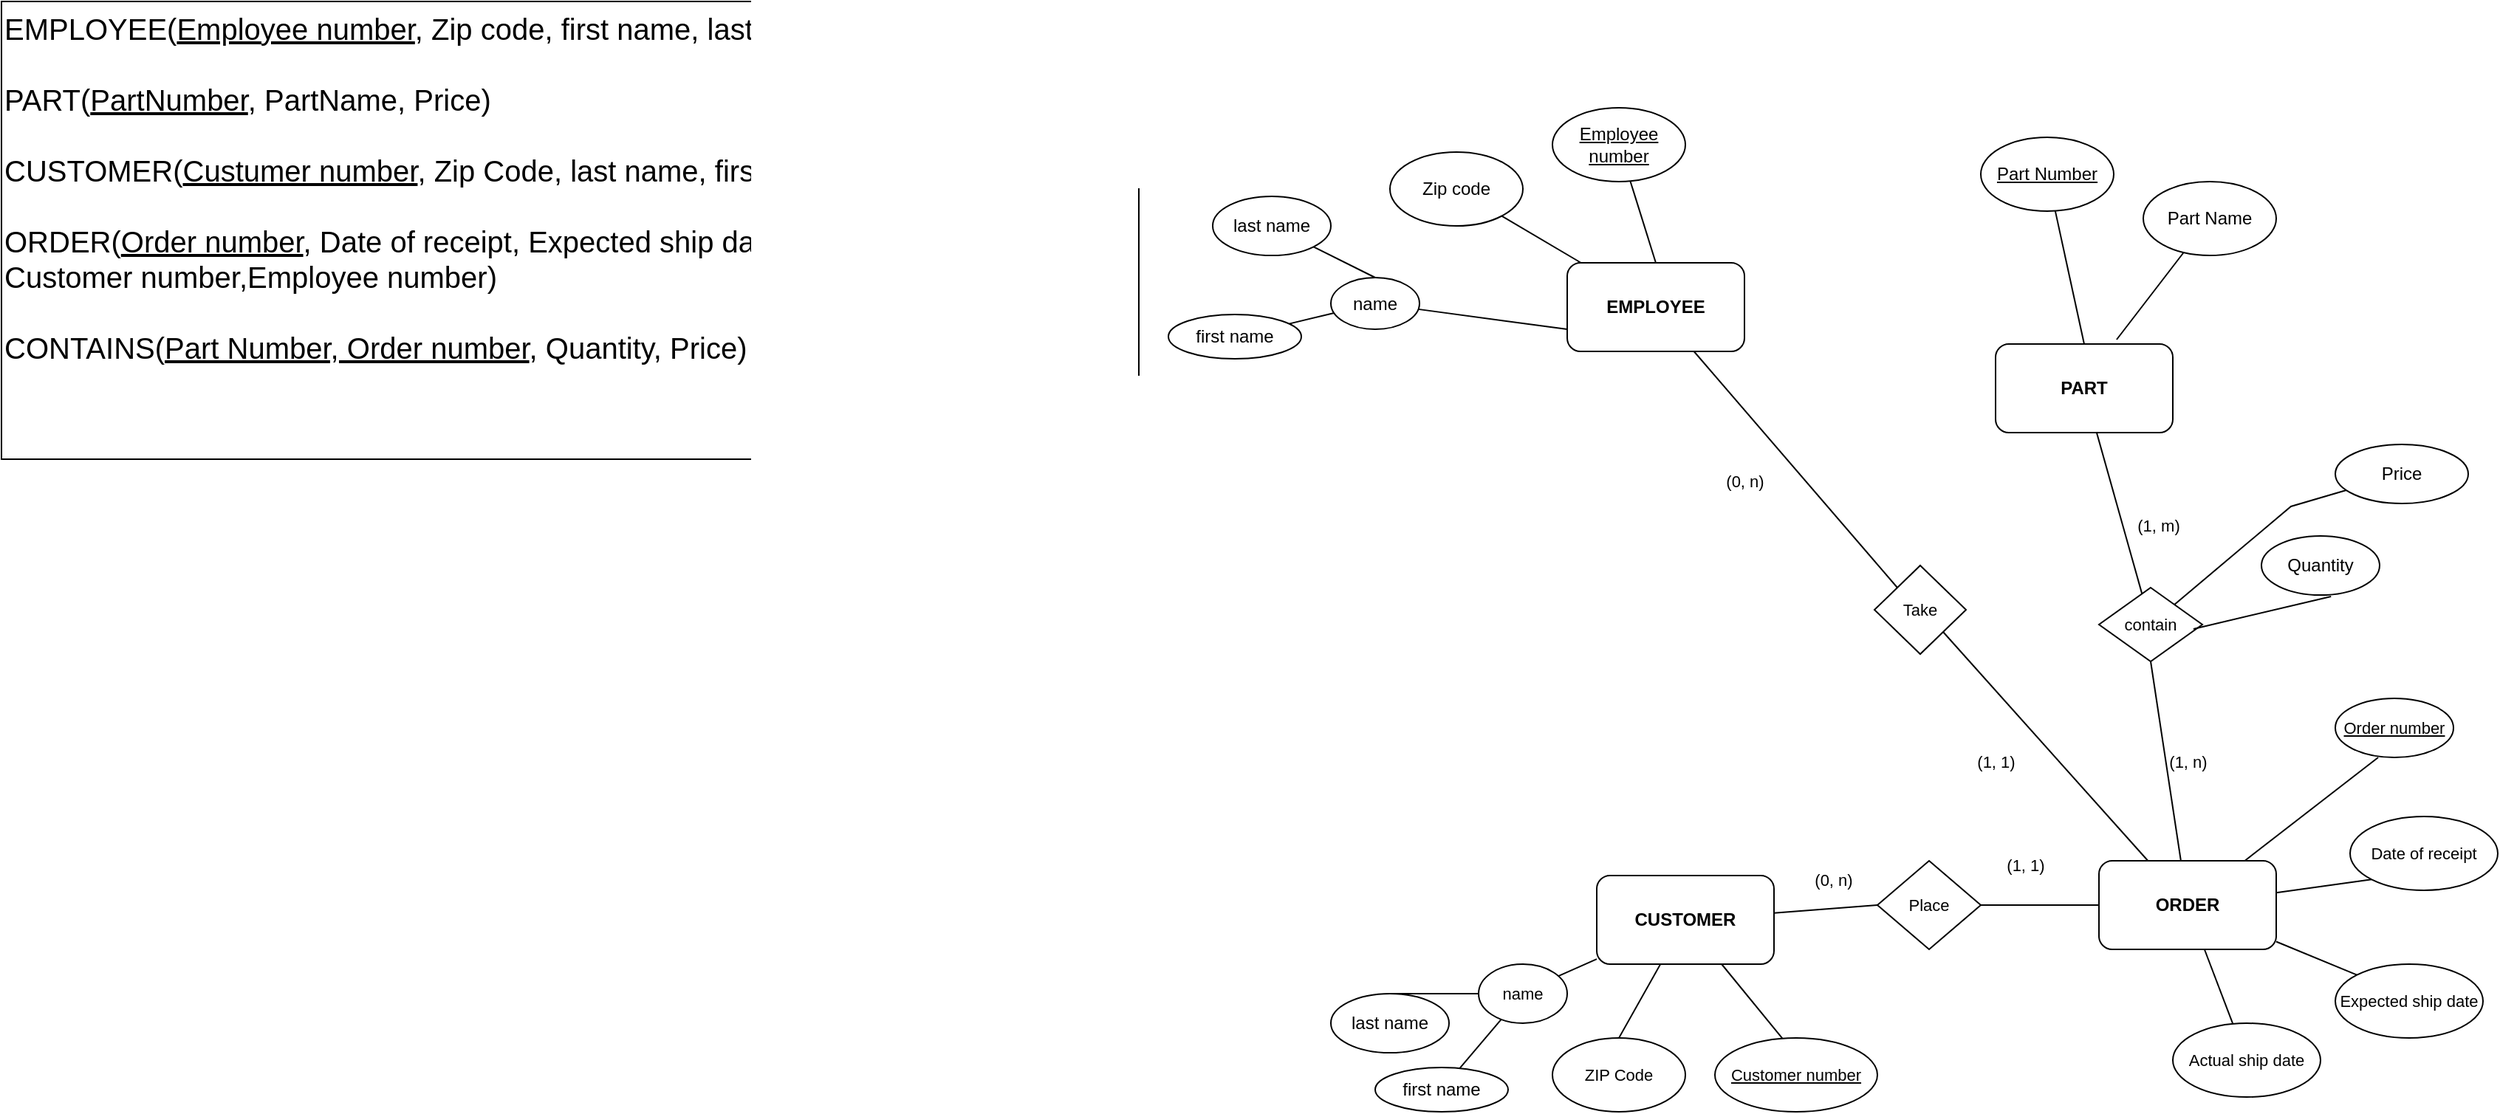 <mxfile version="22.0.0" type="github">
  <diagram name="Page-1" id="Z6Z7MIp1uJDV5iuDduHF">
    <mxGraphModel dx="3134" dy="758" grid="1" gridSize="10" guides="1" tooltips="1" connect="1" arrows="1" fold="1" page="1" pageScale="1" pageWidth="850" pageHeight="1100" math="0" shadow="0">
      <root>
        <mxCell id="0" />
        <mxCell id="1" parent="0" />
        <mxCell id="78Z0Ar44ANG4WeFFWspV-45" style="edgeStyle=none;shape=connector;rounded=0;orthogonalLoop=1;jettySize=auto;html=1;entryX=0;entryY=0;entryDx=0;entryDy=0;labelBackgroundColor=default;strokeColor=default;fontFamily=Helvetica;fontSize=11;fontColor=default;endArrow=none;endFill=0;" parent="1" source="78Z0Ar44ANG4WeFFWspV-1" target="78Z0Ar44ANG4WeFFWspV-44" edge="1">
          <mxGeometry relative="1" as="geometry" />
        </mxCell>
        <mxCell id="78Z0Ar44ANG4WeFFWspV-1" value="EMPLOYEE" style="rounded=1;whiteSpace=wrap;html=1;fontStyle=1" parent="1" vertex="1">
          <mxGeometry x="190" y="305" width="120" height="60" as="geometry" />
        </mxCell>
        <mxCell id="78Z0Ar44ANG4WeFFWspV-49" style="edgeStyle=none;shape=connector;rounded=0;orthogonalLoop=1;jettySize=auto;html=1;labelBackgroundColor=default;strokeColor=default;fontFamily=Helvetica;fontSize=11;fontColor=default;endArrow=none;endFill=0;" parent="1" source="78Z0Ar44ANG4WeFFWspV-2" target="78Z0Ar44ANG4WeFFWspV-47" edge="1">
          <mxGeometry relative="1" as="geometry" />
        </mxCell>
        <mxCell id="78Z0Ar44ANG4WeFFWspV-2" value="PART" style="rounded=1;whiteSpace=wrap;html=1;fontStyle=1" parent="1" vertex="1">
          <mxGeometry x="480" y="360" width="120" height="60" as="geometry" />
        </mxCell>
        <mxCell id="78Z0Ar44ANG4WeFFWspV-34" style="edgeStyle=none;shape=connector;rounded=0;orthogonalLoop=1;jettySize=auto;html=1;entryX=0;entryY=1;entryDx=0;entryDy=0;labelBackgroundColor=default;strokeColor=default;fontFamily=Helvetica;fontSize=11;fontColor=default;endArrow=none;endFill=0;" parent="1" source="78Z0Ar44ANG4WeFFWspV-3" target="78Z0Ar44ANG4WeFFWspV-31" edge="1">
          <mxGeometry relative="1" as="geometry" />
        </mxCell>
        <mxCell id="78Z0Ar44ANG4WeFFWspV-35" style="edgeStyle=none;shape=connector;rounded=0;orthogonalLoop=1;jettySize=auto;html=1;entryX=0;entryY=0;entryDx=0;entryDy=0;labelBackgroundColor=default;strokeColor=default;fontFamily=Helvetica;fontSize=11;fontColor=default;endArrow=none;endFill=0;" parent="1" source="78Z0Ar44ANG4WeFFWspV-3" target="78Z0Ar44ANG4WeFFWspV-32" edge="1">
          <mxGeometry relative="1" as="geometry" />
        </mxCell>
        <mxCell id="78Z0Ar44ANG4WeFFWspV-36" style="edgeStyle=none;shape=connector;rounded=0;orthogonalLoop=1;jettySize=auto;html=1;labelBackgroundColor=default;strokeColor=default;fontFamily=Helvetica;fontSize=11;fontColor=default;endArrow=none;endFill=0;" parent="1" source="78Z0Ar44ANG4WeFFWspV-3" target="78Z0Ar44ANG4WeFFWspV-33" edge="1">
          <mxGeometry relative="1" as="geometry" />
        </mxCell>
        <mxCell id="78Z0Ar44ANG4WeFFWspV-37" style="edgeStyle=none;shape=connector;rounded=0;orthogonalLoop=1;jettySize=auto;html=1;entryX=0.363;entryY=1;entryDx=0;entryDy=0;entryPerimeter=0;labelBackgroundColor=default;strokeColor=default;fontFamily=Helvetica;fontSize=11;fontColor=default;endArrow=none;endFill=0;" parent="1" source="78Z0Ar44ANG4WeFFWspV-3" target="78Z0Ar44ANG4WeFFWspV-30" edge="1">
          <mxGeometry relative="1" as="geometry" />
        </mxCell>
        <mxCell id="78Z0Ar44ANG4WeFFWspV-43" style="edgeStyle=none;shape=connector;rounded=0;orthogonalLoop=1;jettySize=auto;html=1;entryX=1;entryY=0.5;entryDx=0;entryDy=0;labelBackgroundColor=default;strokeColor=default;fontFamily=Helvetica;fontSize=11;fontColor=default;endArrow=none;endFill=0;" parent="1" source="78Z0Ar44ANG4WeFFWspV-3" target="78Z0Ar44ANG4WeFFWspV-41" edge="1">
          <mxGeometry relative="1" as="geometry" />
        </mxCell>
        <mxCell id="78Z0Ar44ANG4WeFFWspV-46" style="edgeStyle=none;shape=connector;rounded=0;orthogonalLoop=1;jettySize=auto;html=1;entryX=1;entryY=1;entryDx=0;entryDy=0;labelBackgroundColor=default;strokeColor=default;fontFamily=Helvetica;fontSize=11;fontColor=default;endArrow=none;endFill=0;" parent="1" source="78Z0Ar44ANG4WeFFWspV-3" target="78Z0Ar44ANG4WeFFWspV-44" edge="1">
          <mxGeometry relative="1" as="geometry" />
        </mxCell>
        <mxCell id="78Z0Ar44ANG4WeFFWspV-48" style="edgeStyle=none;shape=connector;rounded=0;orthogonalLoop=1;jettySize=auto;html=1;entryX=0.5;entryY=1;entryDx=0;entryDy=0;labelBackgroundColor=default;strokeColor=default;fontFamily=Helvetica;fontSize=11;fontColor=default;endArrow=none;endFill=0;" parent="1" source="78Z0Ar44ANG4WeFFWspV-3" target="78Z0Ar44ANG4WeFFWspV-47" edge="1">
          <mxGeometry relative="1" as="geometry" />
        </mxCell>
        <mxCell id="78Z0Ar44ANG4WeFFWspV-3" value="ORDER" style="rounded=1;whiteSpace=wrap;html=1;fontStyle=1" parent="1" vertex="1">
          <mxGeometry x="550" y="710" width="120" height="60" as="geometry" />
        </mxCell>
        <mxCell id="78Z0Ar44ANG4WeFFWspV-38" style="edgeStyle=none;shape=connector;rounded=0;orthogonalLoop=1;jettySize=auto;html=1;entryX=1;entryY=0;entryDx=0;entryDy=0;labelBackgroundColor=default;strokeColor=default;fontFamily=Helvetica;fontSize=11;fontColor=default;endArrow=none;endFill=0;" parent="1" source="78Z0Ar44ANG4WeFFWspV-4" edge="1">
          <mxGeometry relative="1" as="geometry">
            <mxPoint x="168.853" y="794.832" as="targetPoint" />
          </mxGeometry>
        </mxCell>
        <mxCell id="78Z0Ar44ANG4WeFFWspV-39" style="edgeStyle=none;shape=connector;rounded=0;orthogonalLoop=1;jettySize=auto;html=1;entryX=0.5;entryY=0;entryDx=0;entryDy=0;labelBackgroundColor=default;strokeColor=default;fontFamily=Helvetica;fontSize=11;fontColor=default;endArrow=none;endFill=0;" parent="1" source="78Z0Ar44ANG4WeFFWspV-4" target="78Z0Ar44ANG4WeFFWspV-29" edge="1">
          <mxGeometry relative="1" as="geometry" />
        </mxCell>
        <mxCell id="78Z0Ar44ANG4WeFFWspV-40" style="edgeStyle=none;shape=connector;rounded=0;orthogonalLoop=1;jettySize=auto;html=1;entryX=0.432;entryY=0.051;entryDx=0;entryDy=0;labelBackgroundColor=default;strokeColor=default;fontFamily=Helvetica;fontSize=11;fontColor=default;endArrow=none;endFill=0;entryPerimeter=0;" parent="1" source="78Z0Ar44ANG4WeFFWspV-4" target="78Z0Ar44ANG4WeFFWspV-26" edge="1">
          <mxGeometry relative="1" as="geometry" />
        </mxCell>
        <mxCell id="78Z0Ar44ANG4WeFFWspV-42" style="edgeStyle=none;shape=connector;rounded=0;orthogonalLoop=1;jettySize=auto;html=1;entryX=0;entryY=0.5;entryDx=0;entryDy=0;labelBackgroundColor=default;strokeColor=default;fontFamily=Helvetica;fontSize=11;fontColor=default;endArrow=none;endFill=0;" parent="1" source="78Z0Ar44ANG4WeFFWspV-4" target="78Z0Ar44ANG4WeFFWspV-41" edge="1">
          <mxGeometry relative="1" as="geometry" />
        </mxCell>
        <mxCell id="78Z0Ar44ANG4WeFFWspV-4" value="CUSTOMER" style="rounded=1;whiteSpace=wrap;html=1;fontStyle=1" parent="1" vertex="1">
          <mxGeometry x="210" y="720" width="120" height="60" as="geometry" />
        </mxCell>
        <mxCell id="78Z0Ar44ANG4WeFFWspV-17" style="edgeStyle=none;shape=connector;rounded=0;orthogonalLoop=1;jettySize=auto;html=1;entryX=0.5;entryY=0;entryDx=0;entryDy=0;labelBackgroundColor=default;strokeColor=default;fontFamily=Helvetica;fontSize=11;fontColor=default;endArrow=none;endFill=0;" parent="1" source="78Z0Ar44ANG4WeFFWspV-5" target="78Z0Ar44ANG4WeFFWspV-1" edge="1">
          <mxGeometry relative="1" as="geometry" />
        </mxCell>
        <mxCell id="78Z0Ar44ANG4WeFFWspV-5" value="Employee number" style="ellipse;whiteSpace=wrap;html=1;fontStyle=4" parent="1" vertex="1">
          <mxGeometry x="180" y="200" width="90" height="50" as="geometry" />
        </mxCell>
        <mxCell id="w6O3Mv3eSgcCr4Nbh0EF-6" style="edgeStyle=none;shape=connector;rounded=0;orthogonalLoop=1;jettySize=auto;html=1;labelBackgroundColor=default;strokeColor=default;align=center;verticalAlign=middle;fontFamily=Helvetica;fontSize=11;fontColor=default;endArrow=none;endFill=0;" parent="1" source="78Z0Ar44ANG4WeFFWspV-11" target="w6O3Mv3eSgcCr4Nbh0EF-3" edge="1">
          <mxGeometry relative="1" as="geometry" />
        </mxCell>
        <mxCell id="78Z0Ar44ANG4WeFFWspV-11" value="name" style="ellipse;whiteSpace=wrap;html=1;" parent="1" vertex="1">
          <mxGeometry x="30" y="315" width="60" height="35" as="geometry" />
        </mxCell>
        <mxCell id="78Z0Ar44ANG4WeFFWspV-16" style="edgeStyle=none;shape=connector;rounded=0;orthogonalLoop=1;jettySize=auto;html=1;entryX=0;entryY=0.75;entryDx=0;entryDy=0;labelBackgroundColor=default;strokeColor=default;fontFamily=Helvetica;fontSize=11;fontColor=default;endArrow=none;endFill=0;" parent="1" source="78Z0Ar44ANG4WeFFWspV-11" target="78Z0Ar44ANG4WeFFWspV-1" edge="1">
          <mxGeometry relative="1" as="geometry">
            <mxPoint x="80" y="340" as="sourcePoint" />
          </mxGeometry>
        </mxCell>
        <mxCell id="78Z0Ar44ANG4WeFFWspV-15" style="rounded=0;orthogonalLoop=1;jettySize=auto;html=1;endArrow=none;endFill=0;" parent="1" source="78Z0Ar44ANG4WeFFWspV-14" target="78Z0Ar44ANG4WeFFWspV-1" edge="1">
          <mxGeometry relative="1" as="geometry" />
        </mxCell>
        <mxCell id="78Z0Ar44ANG4WeFFWspV-14" value="Zip code" style="ellipse;whiteSpace=wrap;html=1;" parent="1" vertex="1">
          <mxGeometry x="70" y="230" width="90" height="50" as="geometry" />
        </mxCell>
        <mxCell id="78Z0Ar44ANG4WeFFWspV-22" style="edgeStyle=none;shape=connector;rounded=0;orthogonalLoop=1;jettySize=auto;html=1;entryX=0.5;entryY=0;entryDx=0;entryDy=0;labelBackgroundColor=default;strokeColor=default;fontFamily=Helvetica;fontSize=11;fontColor=default;endArrow=none;endFill=0;" parent="1" source="78Z0Ar44ANG4WeFFWspV-18" target="78Z0Ar44ANG4WeFFWspV-2" edge="1">
          <mxGeometry relative="1" as="geometry" />
        </mxCell>
        <mxCell id="78Z0Ar44ANG4WeFFWspV-18" value="Part Number" style="ellipse;whiteSpace=wrap;html=1;fontStyle=4" parent="1" vertex="1">
          <mxGeometry x="470" y="220" width="90" height="50" as="geometry" />
        </mxCell>
        <mxCell id="78Z0Ar44ANG4WeFFWspV-23" style="edgeStyle=none;shape=connector;rounded=0;orthogonalLoop=1;jettySize=auto;html=1;entryX=0.683;entryY=-0.05;entryDx=0;entryDy=0;entryPerimeter=0;labelBackgroundColor=default;strokeColor=default;fontFamily=Helvetica;fontSize=11;fontColor=default;endArrow=none;endFill=0;" parent="1" source="78Z0Ar44ANG4WeFFWspV-19" target="78Z0Ar44ANG4WeFFWspV-2" edge="1">
          <mxGeometry relative="1" as="geometry" />
        </mxCell>
        <mxCell id="78Z0Ar44ANG4WeFFWspV-19" value="Part Name" style="ellipse;whiteSpace=wrap;html=1;" parent="1" vertex="1">
          <mxGeometry x="580" y="250" width="90" height="50" as="geometry" />
        </mxCell>
        <mxCell id="78Z0Ar44ANG4WeFFWspV-25" style="edgeStyle=none;shape=connector;rounded=0;orthogonalLoop=1;jettySize=auto;html=1;labelBackgroundColor=default;strokeColor=default;fontFamily=Helvetica;fontSize=11;fontColor=default;endArrow=none;endFill=0;" parent="1" source="78Z0Ar44ANG4WeFFWspV-21" target="78Z0Ar44ANG4WeFFWspV-47" edge="1">
          <mxGeometry relative="1" as="geometry">
            <Array as="points">
              <mxPoint x="680" y="470" />
            </Array>
          </mxGeometry>
        </mxCell>
        <mxCell id="78Z0Ar44ANG4WeFFWspV-21" value="Price" style="ellipse;whiteSpace=wrap;html=1;" parent="1" vertex="1">
          <mxGeometry x="710" y="428" width="90" height="40" as="geometry" />
        </mxCell>
        <mxCell id="78Z0Ar44ANG4WeFFWspV-26" value="Customer number" style="ellipse;whiteSpace=wrap;html=1;fontFamily=Helvetica;fontSize=11;fontColor=default;fontStyle=4" parent="1" vertex="1">
          <mxGeometry x="290" y="830" width="110" height="50" as="geometry" />
        </mxCell>
        <mxCell id="w6O3Mv3eSgcCr4Nbh0EF-9" style="edgeStyle=none;shape=connector;rounded=0;orthogonalLoop=1;jettySize=auto;html=1;entryX=0.5;entryY=0;entryDx=0;entryDy=0;labelBackgroundColor=default;strokeColor=default;align=center;verticalAlign=middle;fontFamily=Helvetica;fontSize=11;fontColor=default;endArrow=none;endFill=0;" parent="1" source="78Z0Ar44ANG4WeFFWspV-27" target="w6O3Mv3eSgcCr4Nbh0EF-7" edge="1">
          <mxGeometry relative="1" as="geometry" />
        </mxCell>
        <mxCell id="w6O3Mv3eSgcCr4Nbh0EF-10" style="edgeStyle=none;shape=connector;rounded=0;orthogonalLoop=1;jettySize=auto;html=1;labelBackgroundColor=default;strokeColor=default;align=center;verticalAlign=middle;fontFamily=Helvetica;fontSize=11;fontColor=default;endArrow=none;endFill=0;" parent="1" source="78Z0Ar44ANG4WeFFWspV-27" target="w6O3Mv3eSgcCr4Nbh0EF-8" edge="1">
          <mxGeometry relative="1" as="geometry" />
        </mxCell>
        <mxCell id="78Z0Ar44ANG4WeFFWspV-27" value="name" style="ellipse;whiteSpace=wrap;html=1;fontFamily=Helvetica;fontSize=11;fontColor=default;" parent="1" vertex="1">
          <mxGeometry x="130" y="780" width="60" height="40" as="geometry" />
        </mxCell>
        <mxCell id="78Z0Ar44ANG4WeFFWspV-29" value="ZIP Code" style="ellipse;whiteSpace=wrap;html=1;fontFamily=Helvetica;fontSize=11;fontColor=default;" parent="1" vertex="1">
          <mxGeometry x="180" y="830" width="90" height="50" as="geometry" />
        </mxCell>
        <mxCell id="78Z0Ar44ANG4WeFFWspV-30" value="Order number" style="ellipse;whiteSpace=wrap;html=1;fontFamily=Helvetica;fontSize=11;fontColor=default;fontStyle=4" parent="1" vertex="1">
          <mxGeometry x="710" y="600" width="80" height="40" as="geometry" />
        </mxCell>
        <mxCell id="78Z0Ar44ANG4WeFFWspV-31" value="Date of receipt" style="ellipse;whiteSpace=wrap;html=1;fontFamily=Helvetica;fontSize=11;fontColor=default;" parent="1" vertex="1">
          <mxGeometry x="720" y="680" width="100" height="50" as="geometry" />
        </mxCell>
        <mxCell id="78Z0Ar44ANG4WeFFWspV-32" value="Expected ship date" style="ellipse;whiteSpace=wrap;html=1;fontFamily=Helvetica;fontSize=11;fontColor=default;" parent="1" vertex="1">
          <mxGeometry x="710" y="780" width="100" height="50" as="geometry" />
        </mxCell>
        <mxCell id="78Z0Ar44ANG4WeFFWspV-33" value="Actual ship date" style="ellipse;whiteSpace=wrap;html=1;fontFamily=Helvetica;fontSize=11;fontColor=default;" parent="1" vertex="1">
          <mxGeometry x="600" y="820" width="100" height="50" as="geometry" />
        </mxCell>
        <mxCell id="78Z0Ar44ANG4WeFFWspV-41" value="Place" style="rhombus;whiteSpace=wrap;html=1;fontFamily=Helvetica;fontSize=11;fontColor=default;" parent="1" vertex="1">
          <mxGeometry x="400" y="710" width="70" height="60" as="geometry" />
        </mxCell>
        <mxCell id="78Z0Ar44ANG4WeFFWspV-44" value="Take" style="rhombus;whiteSpace=wrap;html=1;fontFamily=Helvetica;fontSize=11;fontColor=default;" parent="1" vertex="1">
          <mxGeometry x="398" y="510" width="62" height="60" as="geometry" />
        </mxCell>
        <mxCell id="78Z0Ar44ANG4WeFFWspV-47" value="contain" style="rhombus;whiteSpace=wrap;html=1;fontFamily=Helvetica;fontSize=11;fontColor=default;" parent="1" vertex="1">
          <mxGeometry x="550" y="525" width="70" height="50" as="geometry" />
        </mxCell>
        <mxCell id="78Z0Ar44ANG4WeFFWspV-50" value="(0, n)" style="text;html=1;align=center;verticalAlign=middle;resizable=0;points=[];autosize=1;strokeColor=none;fillColor=none;fontSize=11;fontFamily=Helvetica;fontColor=default;" parent="1" vertex="1">
          <mxGeometry x="285" y="438" width="50" height="30" as="geometry" />
        </mxCell>
        <mxCell id="78Z0Ar44ANG4WeFFWspV-51" value="(1, 1)" style="text;html=1;align=center;verticalAlign=middle;resizable=0;points=[];autosize=1;strokeColor=none;fillColor=none;fontSize=11;fontFamily=Helvetica;fontColor=default;" parent="1" vertex="1">
          <mxGeometry x="455" y="628" width="50" height="30" as="geometry" />
        </mxCell>
        <mxCell id="78Z0Ar44ANG4WeFFWspV-52" value="(1, 1)" style="text;html=1;align=center;verticalAlign=middle;resizable=0;points=[];autosize=1;strokeColor=none;fillColor=none;fontSize=11;fontFamily=Helvetica;fontColor=default;" parent="1" vertex="1">
          <mxGeometry x="475" y="698" width="50" height="30" as="geometry" />
        </mxCell>
        <mxCell id="78Z0Ar44ANG4WeFFWspV-53" value="(0, n)" style="text;html=1;align=center;verticalAlign=middle;resizable=0;points=[];autosize=1;strokeColor=none;fillColor=none;fontSize=11;fontFamily=Helvetica;fontColor=default;" parent="1" vertex="1">
          <mxGeometry x="345" y="708" width="50" height="30" as="geometry" />
        </mxCell>
        <mxCell id="78Z0Ar44ANG4WeFFWspV-54" value="(1, n)" style="text;html=1;align=center;verticalAlign=middle;resizable=0;points=[];autosize=1;strokeColor=none;fillColor=none;fontSize=11;fontFamily=Helvetica;fontColor=default;" parent="1" vertex="1">
          <mxGeometry x="585" y="628" width="50" height="30" as="geometry" />
        </mxCell>
        <mxCell id="78Z0Ar44ANG4WeFFWspV-55" value="(1, m)" style="text;html=1;align=center;verticalAlign=middle;resizable=0;points=[];autosize=1;strokeColor=none;fillColor=none;fontSize=11;fontFamily=Helvetica;fontColor=default;" parent="1" vertex="1">
          <mxGeometry x="565" y="468" width="50" height="30" as="geometry" />
        </mxCell>
        <mxCell id="w6O3Mv3eSgcCr4Nbh0EF-4" style="rounded=0;orthogonalLoop=1;jettySize=auto;html=1;entryX=0.5;entryY=0;entryDx=0;entryDy=0;endArrow=none;endFill=0;" parent="1" source="w6O3Mv3eSgcCr4Nbh0EF-2" target="78Z0Ar44ANG4WeFFWspV-11" edge="1">
          <mxGeometry relative="1" as="geometry" />
        </mxCell>
        <mxCell id="w6O3Mv3eSgcCr4Nbh0EF-2" value="last name" style="ellipse;whiteSpace=wrap;html=1;" parent="1" vertex="1">
          <mxGeometry x="-50" y="260" width="80" height="40" as="geometry" />
        </mxCell>
        <mxCell id="w6O3Mv3eSgcCr4Nbh0EF-3" value="first name" style="ellipse;whiteSpace=wrap;html=1;" parent="1" vertex="1">
          <mxGeometry x="-80" y="340" width="90" height="30" as="geometry" />
        </mxCell>
        <mxCell id="w6O3Mv3eSgcCr4Nbh0EF-7" value="last name" style="ellipse;whiteSpace=wrap;html=1;" parent="1" vertex="1">
          <mxGeometry x="30" y="800" width="80" height="40" as="geometry" />
        </mxCell>
        <mxCell id="w6O3Mv3eSgcCr4Nbh0EF-8" value="first name" style="ellipse;whiteSpace=wrap;html=1;" parent="1" vertex="1">
          <mxGeometry x="60" y="850" width="90" height="30" as="geometry" />
        </mxCell>
        <mxCell id="3CQ5GgRx1kB0ZuyfNgrk-1" value="&lt;font style=&quot;font-size: 20px;&quot;&gt;EMPLOYEE(&lt;u&gt;Employee number&lt;/u&gt;, Zip code, first name, last name, )&lt;br&gt;&lt;br&gt;PART(&lt;u&gt;PartNumber&lt;/u&gt;, PartName, Price)&lt;br&gt;&lt;br&gt;CUSTOMER(&lt;u&gt;Custumer number&lt;/u&gt;, Zip Code, last name, first name)&lt;br&gt;&lt;br&gt;ORDER(&lt;u&gt;Order number&lt;/u&gt;, Date of receipt, Expected ship date, Actual ship date, Customer number,Employee number)&lt;br&gt;&lt;br&gt;CONTAINS(&lt;u&gt;Part Number, Order number&lt;/u&gt;, Quantity, Price)&lt;/font&gt;" style="rounded=0;whiteSpace=wrap;html=1;align=left;verticalAlign=top;" parent="1" vertex="1">
          <mxGeometry x="-870" y="128" width="770" height="310" as="geometry" />
        </mxCell>
        <mxCell id="3CQ5GgRx1kB0ZuyfNgrk-3" value="Quantity" style="ellipse;whiteSpace=wrap;html=1;" parent="1" vertex="1">
          <mxGeometry x="660" y="490" width="80" height="40" as="geometry" />
        </mxCell>
        <mxCell id="3CQ5GgRx1kB0ZuyfNgrk-4" value="" style="endArrow=none;html=1;rounded=0;exitX=0.914;exitY=0.56;exitDx=0;exitDy=0;exitPerimeter=0;entryX=0.589;entryY=1.025;entryDx=0;entryDy=0;entryPerimeter=0;" parent="1" source="78Z0Ar44ANG4WeFFWspV-47" target="3CQ5GgRx1kB0ZuyfNgrk-3" edge="1">
          <mxGeometry width="50" height="50" relative="1" as="geometry">
            <mxPoint x="625" y="588" as="sourcePoint" />
            <mxPoint x="675" y="538" as="targetPoint" />
          </mxGeometry>
        </mxCell>
        <mxCell id="J89eFYK_cxXd17vmeP78-1" style="edgeStyle=orthogonalEdgeStyle;rounded=0;orthogonalLoop=1;jettySize=auto;html=1;exitX=0.5;exitY=1;exitDx=0;exitDy=0;" edge="1" parent="1" source="78Z0Ar44ANG4WeFFWspV-21" target="78Z0Ar44ANG4WeFFWspV-21">
          <mxGeometry relative="1" as="geometry" />
        </mxCell>
      </root>
    </mxGraphModel>
  </diagram>
</mxfile>
